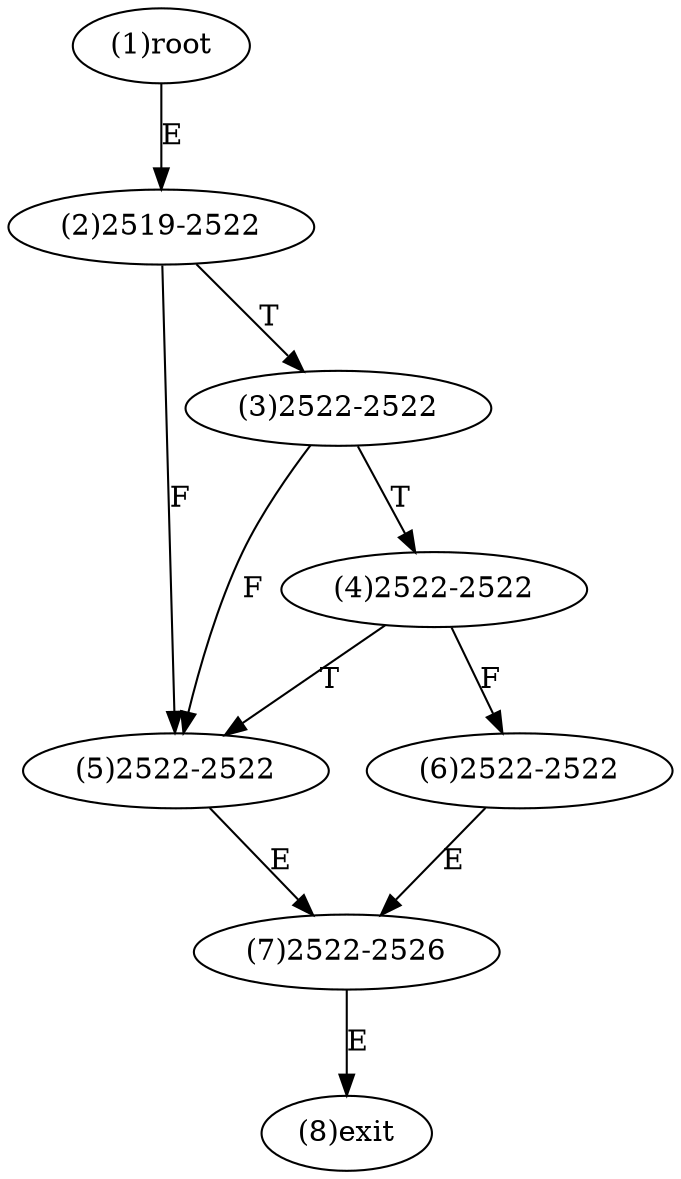 digraph "" { 
1[ label="(1)root"];
2[ label="(2)2519-2522"];
3[ label="(3)2522-2522"];
4[ label="(4)2522-2522"];
5[ label="(5)2522-2522"];
6[ label="(6)2522-2522"];
7[ label="(7)2522-2526"];
8[ label="(8)exit"];
1->2[ label="E"];
2->5[ label="F"];
2->3[ label="T"];
3->5[ label="F"];
3->4[ label="T"];
4->6[ label="F"];
4->5[ label="T"];
5->7[ label="E"];
6->7[ label="E"];
7->8[ label="E"];
}
